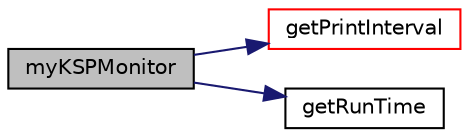 digraph "myKSPMonitor"
{
  bgcolor="transparent";
  edge [fontname="Helvetica",fontsize="10",labelfontname="Helvetica",labelfontsize="10"];
  node [fontname="Helvetica",fontsize="10",shape=record];
  rankdir="LR";
  Node27 [label="myKSPMonitor",height=0.2,width=0.4,color="black", fillcolor="grey75", style="filled", fontcolor="black"];
  Node27 -> Node28 [color="midnightblue",fontsize="10",style="solid",fontname="Helvetica"];
  Node28 [label="getPrintInterval",height=0.2,width=0.4,color="red",URL="$classFoam_1_1DALinearEqn.html#ab07141822aa5dce75a1b216d8db8eaa0",tooltip="return printInterval from DAOption "];
  Node27 -> Node30 [color="midnightblue",fontsize="10",style="solid",fontname="Helvetica"];
  Node30 [label="getRunTime",height=0.2,width=0.4,color="black",URL="$classFoam_1_1DALinearEqn.html#a9641e50ccc8c39af96c7b124f72f35c5",tooltip="return the runtime for the adjoint solver "];
}
